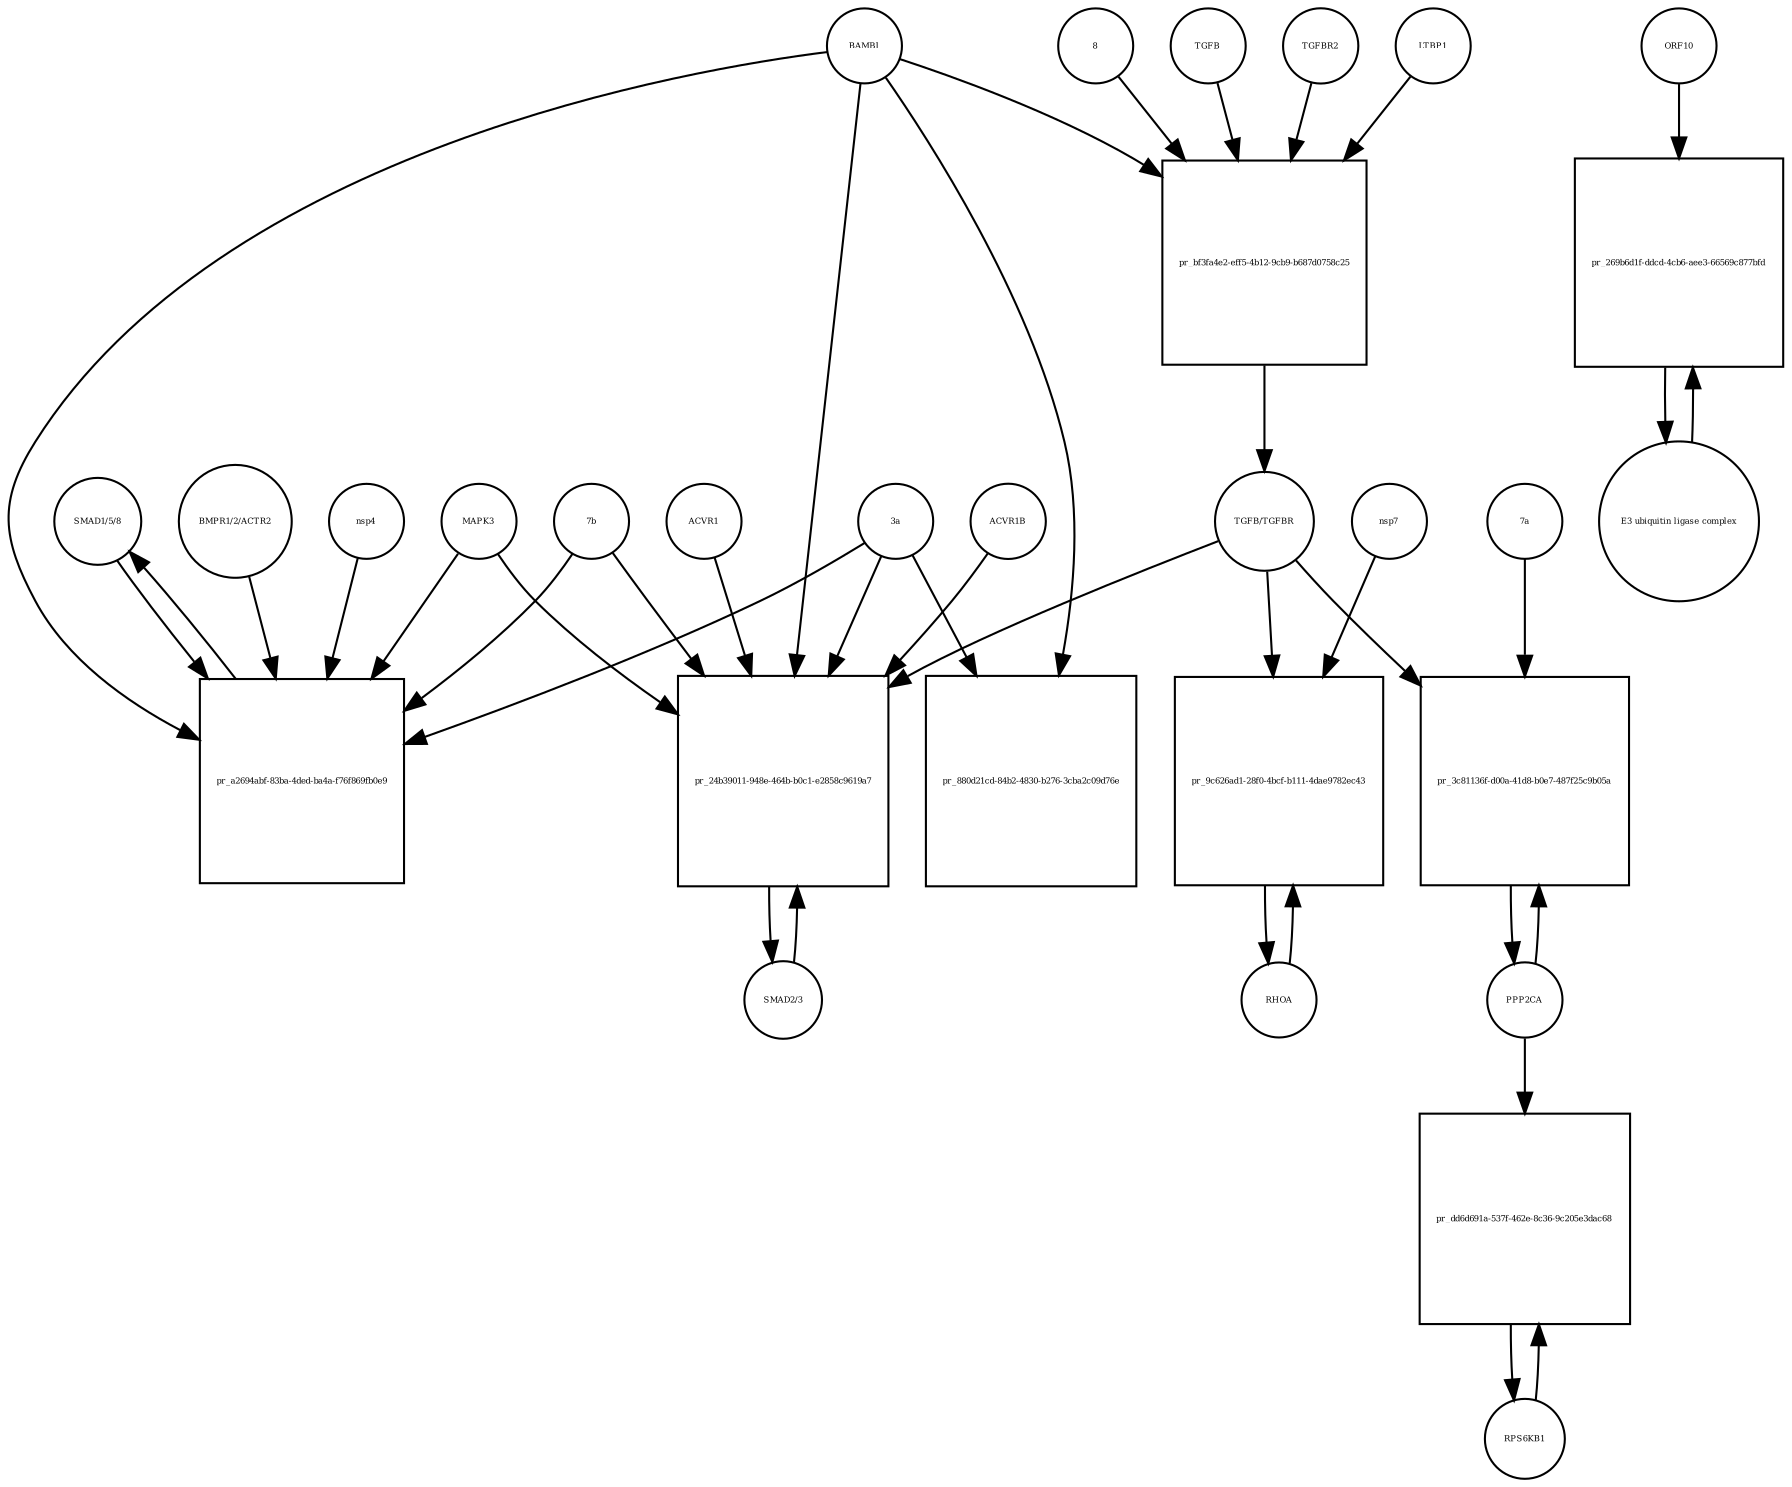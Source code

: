 strict digraph  {
"SMAD1/5/8" [annotation="", bipartite=0, cls=complex, fontsize=4, label="SMAD1/5/8", shape=circle];
"pr_a2694abf-83ba-4ded-ba4a-f76f869fb0e9" [annotation="", bipartite=1, cls=process, fontsize=4, label="pr_a2694abf-83ba-4ded-ba4a-f76f869fb0e9", shape=square];
BAMBI [annotation="", bipartite=0, cls=macromolecule, fontsize=4, label=BAMBI, shape=circle];
"BMPR1/2/ACTR2" [annotation="", bipartite=0, cls=complex, fontsize=4, label="BMPR1/2/ACTR2", shape=circle];
MAPK3 [annotation="", bipartite=0, cls=macromolecule, fontsize=4, label=MAPK3, shape=circle];
"3a" [annotation="", bipartite=0, cls=macromolecule, fontsize=4, label="3a", shape=circle];
"7b" [annotation="", bipartite=0, cls=macromolecule, fontsize=4, label="7b", shape=circle];
nsp4 [annotation="", bipartite=0, cls=macromolecule, fontsize=4, label=nsp4, shape=circle];
"SMAD2/3" [annotation="", bipartite=0, cls=complex, fontsize=4, label="SMAD2/3", shape=circle];
"pr_24b39011-948e-464b-b0c1-e2858c9619a7" [annotation="", bipartite=1, cls=process, fontsize=4, label="pr_24b39011-948e-464b-b0c1-e2858c9619a7", shape=square];
"TGFB/TGFBR" [annotation="", bipartite=0, cls=complex, fontsize=4, label="TGFB/TGFBR", shape=circle];
ACVR1 [annotation="", bipartite=0, cls=macromolecule, fontsize=4, label=ACVR1, shape=circle];
ACVR1B [annotation="", bipartite=0, cls=macromolecule, fontsize=4, label=ACVR1B, shape=circle];
RHOA [annotation="", bipartite=0, cls=macromolecule, fontsize=4, label=RHOA, shape=circle];
"pr_9c626ad1-28f0-4bcf-b111-4dae9782ec43" [annotation="", bipartite=1, cls=process, fontsize=4, label="pr_9c626ad1-28f0-4bcf-b111-4dae9782ec43", shape=square];
nsp7 [annotation="", bipartite=0, cls=macromolecule, fontsize=4, label=nsp7, shape=circle];
PPP2CA [annotation="", bipartite=0, cls=macromolecule, fontsize=4, label=PPP2CA, shape=circle];
"pr_3c81136f-d00a-41d8-b0e7-487f25c9b05a" [annotation="", bipartite=1, cls=process, fontsize=4, label="pr_3c81136f-d00a-41d8-b0e7-487f25c9b05a", shape=square];
"7a" [annotation="", bipartite=0, cls=macromolecule, fontsize=4, label="7a", shape=circle];
RPS6KB1 [annotation="", bipartite=0, cls=macromolecule, fontsize=4, label=RPS6KB1, shape=circle];
"pr_dd6d691a-537f-462e-8c36-9c205e3dac68" [annotation="", bipartite=1, cls=process, fontsize=4, label="pr_dd6d691a-537f-462e-8c36-9c205e3dac68", shape=square];
"pr_880d21cd-84b2-4830-b276-3cba2c09d76e" [annotation="", bipartite=1, cls=process, fontsize=4, label="pr_880d21cd-84b2-4830-b276-3cba2c09d76e", shape=square];
TGFB [annotation="", bipartite=0, cls=macromolecule, fontsize=4, label=TGFB, shape=circle];
"pr_bf3fa4e2-eff5-4b12-9cb9-b687d0758c25" [annotation="", bipartite=1, cls=process, fontsize=4, label="pr_bf3fa4e2-eff5-4b12-9cb9-b687d0758c25", shape=square];
TGFBR2 [annotation="", bipartite=0, cls=macromolecule, fontsize=4, label=TGFBR2, shape=circle];
LTBP1 [annotation="", bipartite=0, cls=macromolecule, fontsize=4, label=LTBP1, shape=circle];
8 [annotation="", bipartite=0, cls=macromolecule, fontsize=4, label=8, shape=circle];
ORF10 [annotation="", bipartite=0, cls=macromolecule, fontsize=4, label=ORF10, shape=circle];
"pr_269b6d1f-ddcd-4cb6-aee3-66569c877bfd" [annotation="", bipartite=1, cls=process, fontsize=4, label="pr_269b6d1f-ddcd-4cb6-aee3-66569c877bfd", shape=square];
"E3 ubiquitin ligase complex" [annotation="", bipartite=0, cls=complex, fontsize=4, label="E3 ubiquitin ligase complex", shape=circle];
"SMAD1/5/8" -> "pr_a2694abf-83ba-4ded-ba4a-f76f869fb0e9"  [annotation="", interaction_type=consumption];
"pr_a2694abf-83ba-4ded-ba4a-f76f869fb0e9" -> "SMAD1/5/8"  [annotation="", interaction_type=production];
BAMBI -> "pr_a2694abf-83ba-4ded-ba4a-f76f869fb0e9"  [annotation="urn_miriam_doi_10.1101%2F2020.06.17.156455", interaction_type=inhibition];
BAMBI -> "pr_24b39011-948e-464b-b0c1-e2858c9619a7"  [annotation="urn_miriam_doi_10.1101%2F2020.06.17.156455", interaction_type=inhibition];
BAMBI -> "pr_880d21cd-84b2-4830-b276-3cba2c09d76e"  [annotation="", interaction_type=consumption];
BAMBI -> "pr_bf3fa4e2-eff5-4b12-9cb9-b687d0758c25"  [annotation="urn_miriam_doi_10.1101%2F2020.06.17.156455", interaction_type=inhibition];
"BMPR1/2/ACTR2" -> "pr_a2694abf-83ba-4ded-ba4a-f76f869fb0e9"  [annotation="urn_miriam_doi_10.1101%2F2020.06.17.156455", interaction_type=catalysis];
MAPK3 -> "pr_a2694abf-83ba-4ded-ba4a-f76f869fb0e9"  [annotation="urn_miriam_doi_10.1101%2F2020.06.17.156455", interaction_type=inhibition];
MAPK3 -> "pr_24b39011-948e-464b-b0c1-e2858c9619a7"  [annotation="urn_miriam_doi_10.1101%2F2020.06.17.156455", interaction_type=inhibition];
"3a" -> "pr_a2694abf-83ba-4ded-ba4a-f76f869fb0e9"  [annotation="urn_miriam_doi_10.1101%2F2020.06.17.156455", interaction_type=stimulation];
"3a" -> "pr_24b39011-948e-464b-b0c1-e2858c9619a7"  [annotation="urn_miriam_doi_10.1101%2F2020.06.17.156455", interaction_type=stimulation];
"3a" -> "pr_880d21cd-84b2-4830-b276-3cba2c09d76e"  [annotation="urn_miriam_doi_10.1101%2F2020.06.17.156455", interaction_type=stimulation];
"7b" -> "pr_a2694abf-83ba-4ded-ba4a-f76f869fb0e9"  [annotation="urn_miriam_doi_10.1101%2F2020.06.17.156455", interaction_type=stimulation];
"7b" -> "pr_24b39011-948e-464b-b0c1-e2858c9619a7"  [annotation="urn_miriam_doi_10.1101%2F2020.06.17.156455", interaction_type=stimulation];
nsp4 -> "pr_a2694abf-83ba-4ded-ba4a-f76f869fb0e9"  [annotation="urn_miriam_doi_10.1101%2F2020.06.17.156455", interaction_type=stimulation];
"SMAD2/3" -> "pr_24b39011-948e-464b-b0c1-e2858c9619a7"  [annotation="", interaction_type=consumption];
"pr_24b39011-948e-464b-b0c1-e2858c9619a7" -> "SMAD2/3"  [annotation="", interaction_type=production];
"TGFB/TGFBR" -> "pr_24b39011-948e-464b-b0c1-e2858c9619a7"  [annotation="urn_miriam_doi_10.1101%2F2020.06.17.156455", interaction_type=stimulation];
"TGFB/TGFBR" -> "pr_9c626ad1-28f0-4bcf-b111-4dae9782ec43"  [annotation="urn_miriam_doi_10.1101%2F2020.06.17.156455", interaction_type=stimulation];
"TGFB/TGFBR" -> "pr_3c81136f-d00a-41d8-b0e7-487f25c9b05a"  [annotation="urn_miriam_doi_10.1101%2F2020.03.31.019216", interaction_type=stimulation];
ACVR1 -> "pr_24b39011-948e-464b-b0c1-e2858c9619a7"  [annotation="urn_miriam_doi_10.1101%2F2020.06.17.156455", interaction_type=catalysis];
ACVR1B -> "pr_24b39011-948e-464b-b0c1-e2858c9619a7"  [annotation="urn_miriam_doi_10.1101%2F2020.06.17.156455", interaction_type=catalysis];
RHOA -> "pr_9c626ad1-28f0-4bcf-b111-4dae9782ec43"  [annotation="", interaction_type=consumption];
"pr_9c626ad1-28f0-4bcf-b111-4dae9782ec43" -> RHOA  [annotation="", interaction_type=production];
nsp7 -> "pr_9c626ad1-28f0-4bcf-b111-4dae9782ec43"  [annotation="urn_miriam_doi_10.1101%2F2020.06.17.156455", interaction_type=stimulation];
PPP2CA -> "pr_3c81136f-d00a-41d8-b0e7-487f25c9b05a"  [annotation="", interaction_type=consumption];
PPP2CA -> "pr_dd6d691a-537f-462e-8c36-9c205e3dac68"  [annotation="", interaction_type=catalysis];
"pr_3c81136f-d00a-41d8-b0e7-487f25c9b05a" -> PPP2CA  [annotation="", interaction_type=production];
"7a" -> "pr_3c81136f-d00a-41d8-b0e7-487f25c9b05a"  [annotation="urn_miriam_doi_10.1101%2F2020.03.31.019216", interaction_type=stimulation];
RPS6KB1 -> "pr_dd6d691a-537f-462e-8c36-9c205e3dac68"  [annotation="", interaction_type=consumption];
"pr_dd6d691a-537f-462e-8c36-9c205e3dac68" -> RPS6KB1  [annotation="", interaction_type=production];
TGFB -> "pr_bf3fa4e2-eff5-4b12-9cb9-b687d0758c25"  [annotation="", interaction_type=consumption];
"pr_bf3fa4e2-eff5-4b12-9cb9-b687d0758c25" -> "TGFB/TGFBR"  [annotation="", interaction_type=production];
TGFBR2 -> "pr_bf3fa4e2-eff5-4b12-9cb9-b687d0758c25"  [annotation="", interaction_type=consumption];
LTBP1 -> "pr_bf3fa4e2-eff5-4b12-9cb9-b687d0758c25"  [annotation="urn_miriam_doi_10.1101%2F2020.06.17.156455", interaction_type=inhibition];
8 -> "pr_bf3fa4e2-eff5-4b12-9cb9-b687d0758c25"  [annotation="urn_miriam_doi_10.1101%2F2020.06.17.156455", interaction_type=stimulation];
ORF10 -> "pr_269b6d1f-ddcd-4cb6-aee3-66569c877bfd"  [annotation="", interaction_type=consumption];
"pr_269b6d1f-ddcd-4cb6-aee3-66569c877bfd" -> "E3 ubiquitin ligase complex"  [annotation="", interaction_type=production];
"E3 ubiquitin ligase complex" -> "pr_269b6d1f-ddcd-4cb6-aee3-66569c877bfd"  [annotation="", interaction_type=consumption];
}
